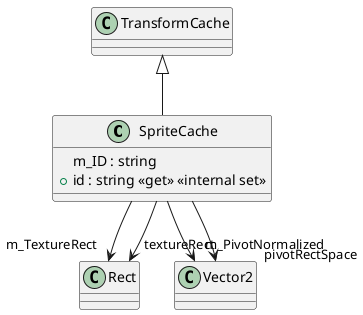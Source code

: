 @startuml
class SpriteCache {
    m_ID : string
    + id : string <<get>> <<internal set>>
}
TransformCache <|-- SpriteCache
SpriteCache --> "m_TextureRect" Rect
SpriteCache --> "m_PivotNormalized" Vector2
SpriteCache --> "textureRect" Rect
SpriteCache --> "pivotRectSpace" Vector2
@enduml
